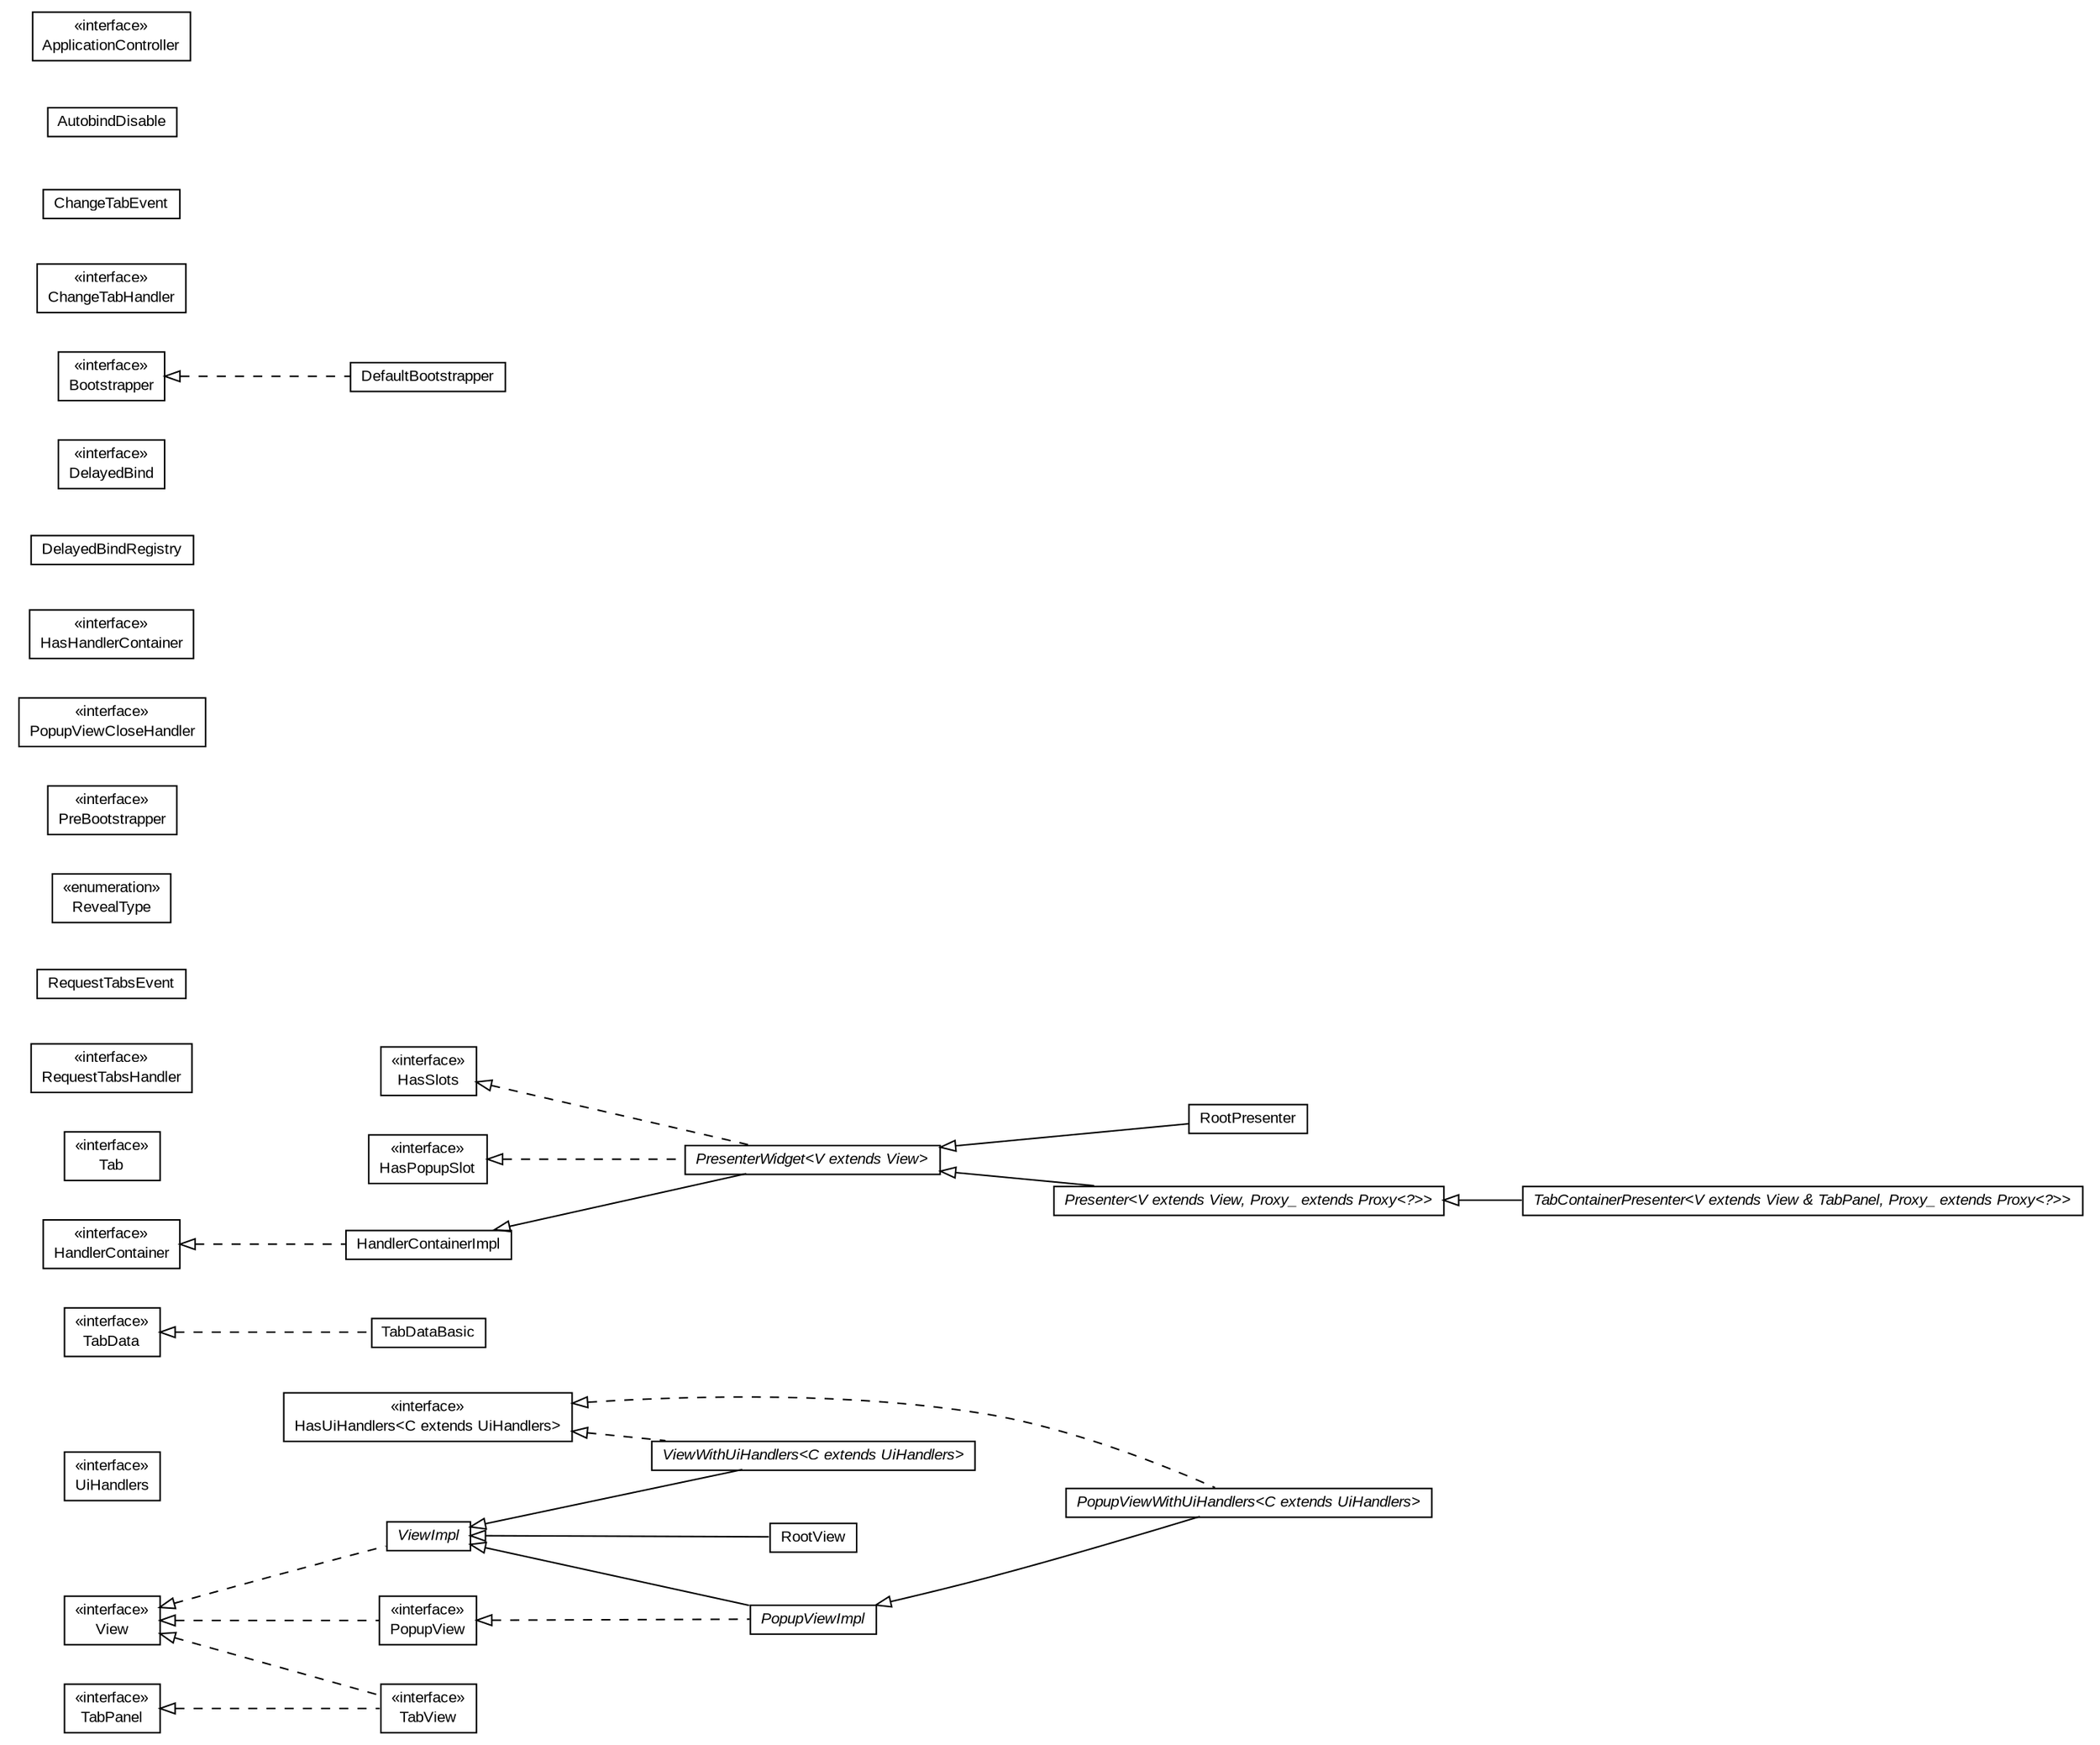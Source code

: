 #!/usr/local/bin/dot
#
# Class diagram 
# Generated by UMLGraph version R5_6-24-gf6e263 (http://www.umlgraph.org/)
#

digraph G {
	edge [fontname="arial",fontsize=10,labelfontname="arial",labelfontsize=10];
	node [fontname="arial",fontsize=10,shape=plaintext];
	nodesep=0.25;
	ranksep=0.5;
	rankdir=LR;
	// com.gwtplatform.mvp.client.ViewWithUiHandlers<C extends com.gwtplatform.mvp.client.UiHandlers>
	c17003 [label=<<table title="com.gwtplatform.mvp.client.ViewWithUiHandlers" border="0" cellborder="1" cellspacing="0" cellpadding="2" port="p" href="./ViewWithUiHandlers.html">
		<tr><td><table border="0" cellspacing="0" cellpadding="1">
<tr><td align="center" balign="center"><font face="arial italic"> ViewWithUiHandlers&lt;C extends UiHandlers&gt; </font></td></tr>
		</table></td></tr>
		</table>>, URL="./ViewWithUiHandlers.html", fontname="arial", fontcolor="black", fontsize=10.0];
	// com.gwtplatform.mvp.client.ViewImpl
	c17004 [label=<<table title="com.gwtplatform.mvp.client.ViewImpl" border="0" cellborder="1" cellspacing="0" cellpadding="2" port="p" href="./ViewImpl.html">
		<tr><td><table border="0" cellspacing="0" cellpadding="1">
<tr><td align="center" balign="center"><font face="arial italic"> ViewImpl </font></td></tr>
		</table></td></tr>
		</table>>, URL="./ViewImpl.html", fontname="arial", fontcolor="black", fontsize=10.0];
	// com.gwtplatform.mvp.client.View
	c17005 [label=<<table title="com.gwtplatform.mvp.client.View" border="0" cellborder="1" cellspacing="0" cellpadding="2" port="p" href="./View.html">
		<tr><td><table border="0" cellspacing="0" cellpadding="1">
<tr><td align="center" balign="center"> &#171;interface&#187; </td></tr>
<tr><td align="center" balign="center"> View </td></tr>
		</table></td></tr>
		</table>>, URL="./View.html", fontname="arial", fontcolor="black", fontsize=10.0];
	// com.gwtplatform.mvp.client.UiHandlers
	c17006 [label=<<table title="com.gwtplatform.mvp.client.UiHandlers" border="0" cellborder="1" cellspacing="0" cellpadding="2" port="p" href="./UiHandlers.html">
		<tr><td><table border="0" cellspacing="0" cellpadding="1">
<tr><td align="center" balign="center"> &#171;interface&#187; </td></tr>
<tr><td align="center" balign="center"> UiHandlers </td></tr>
		</table></td></tr>
		</table>>, URL="./UiHandlers.html", fontname="arial", fontcolor="black", fontsize=10.0];
	// com.gwtplatform.mvp.client.TabView
	c17007 [label=<<table title="com.gwtplatform.mvp.client.TabView" border="0" cellborder="1" cellspacing="0" cellpadding="2" port="p" href="./TabView.html">
		<tr><td><table border="0" cellspacing="0" cellpadding="1">
<tr><td align="center" balign="center"> &#171;interface&#187; </td></tr>
<tr><td align="center" balign="center"> TabView </td></tr>
		</table></td></tr>
		</table>>, URL="./TabView.html", fontname="arial", fontcolor="black", fontsize=10.0];
	// com.gwtplatform.mvp.client.TabPanel
	c17008 [label=<<table title="com.gwtplatform.mvp.client.TabPanel" border="0" cellborder="1" cellspacing="0" cellpadding="2" port="p" href="./TabPanel.html">
		<tr><td><table border="0" cellspacing="0" cellpadding="1">
<tr><td align="center" balign="center"> &#171;interface&#187; </td></tr>
<tr><td align="center" balign="center"> TabPanel </td></tr>
		</table></td></tr>
		</table>>, URL="./TabPanel.html", fontname="arial", fontcolor="black", fontsize=10.0];
	// com.gwtplatform.mvp.client.TabDataBasic
	c17009 [label=<<table title="com.gwtplatform.mvp.client.TabDataBasic" border="0" cellborder="1" cellspacing="0" cellpadding="2" port="p" href="./TabDataBasic.html">
		<tr><td><table border="0" cellspacing="0" cellpadding="1">
<tr><td align="center" balign="center"> TabDataBasic </td></tr>
		</table></td></tr>
		</table>>, URL="./TabDataBasic.html", fontname="arial", fontcolor="black", fontsize=10.0];
	// com.gwtplatform.mvp.client.TabData
	c17010 [label=<<table title="com.gwtplatform.mvp.client.TabData" border="0" cellborder="1" cellspacing="0" cellpadding="2" port="p" href="./TabData.html">
		<tr><td><table border="0" cellspacing="0" cellpadding="1">
<tr><td align="center" balign="center"> &#171;interface&#187; </td></tr>
<tr><td align="center" balign="center"> TabData </td></tr>
		</table></td></tr>
		</table>>, URL="./TabData.html", fontname="arial", fontcolor="black", fontsize=10.0];
	// com.gwtplatform.mvp.client.TabContainerPresenter<V extends com.gwtplatform.mvp.client.View & com.gwtplatform.mvp.client.TabPanel, Proxy_ extends com.gwtplatform.mvp.client.proxy.Proxy<?>>
	c17011 [label=<<table title="com.gwtplatform.mvp.client.TabContainerPresenter" border="0" cellborder="1" cellspacing="0" cellpadding="2" port="p" href="./TabContainerPresenter.html">
		<tr><td><table border="0" cellspacing="0" cellpadding="1">
<tr><td align="center" balign="center"><font face="arial italic"> TabContainerPresenter&lt;V extends View &amp; TabPanel, Proxy_ extends Proxy&lt;?&gt;&gt; </font></td></tr>
		</table></td></tr>
		</table>>, URL="./TabContainerPresenter.html", fontname="arial", fontcolor="black", fontsize=10.0];
	// com.gwtplatform.mvp.client.Tab
	c17012 [label=<<table title="com.gwtplatform.mvp.client.Tab" border="0" cellborder="1" cellspacing="0" cellpadding="2" port="p" href="./Tab.html">
		<tr><td><table border="0" cellspacing="0" cellpadding="1">
<tr><td align="center" balign="center"> &#171;interface&#187; </td></tr>
<tr><td align="center" balign="center"> Tab </td></tr>
		</table></td></tr>
		</table>>, URL="./Tab.html", fontname="arial", fontcolor="black", fontsize=10.0];
	// com.gwtplatform.mvp.client.RootPresenter
	c17013 [label=<<table title="com.gwtplatform.mvp.client.RootPresenter" border="0" cellborder="1" cellspacing="0" cellpadding="2" port="p" href="./RootPresenter.html">
		<tr><td><table border="0" cellspacing="0" cellpadding="1">
<tr><td align="center" balign="center"> RootPresenter </td></tr>
		</table></td></tr>
		</table>>, URL="./RootPresenter.html", fontname="arial", fontcolor="black", fontsize=10.0];
	// com.gwtplatform.mvp.client.RootPresenter.RootView
	c17014 [label=<<table title="com.gwtplatform.mvp.client.RootPresenter.RootView" border="0" cellborder="1" cellspacing="0" cellpadding="2" port="p" href="./RootPresenter.RootView.html">
		<tr><td><table border="0" cellspacing="0" cellpadding="1">
<tr><td align="center" balign="center"> RootView </td></tr>
		</table></td></tr>
		</table>>, URL="./RootPresenter.RootView.html", fontname="arial", fontcolor="black", fontsize=10.0];
	// com.gwtplatform.mvp.client.RequestTabsHandler
	c17015 [label=<<table title="com.gwtplatform.mvp.client.RequestTabsHandler" border="0" cellborder="1" cellspacing="0" cellpadding="2" port="p" href="./RequestTabsHandler.html">
		<tr><td><table border="0" cellspacing="0" cellpadding="1">
<tr><td align="center" balign="center"> &#171;interface&#187; </td></tr>
<tr><td align="center" balign="center"> RequestTabsHandler </td></tr>
		</table></td></tr>
		</table>>, URL="./RequestTabsHandler.html", fontname="arial", fontcolor="black", fontsize=10.0];
	// com.gwtplatform.mvp.client.RequestTabsEvent
	c17016 [label=<<table title="com.gwtplatform.mvp.client.RequestTabsEvent" border="0" cellborder="1" cellspacing="0" cellpadding="2" port="p" href="./RequestTabsEvent.html">
		<tr><td><table border="0" cellspacing="0" cellpadding="1">
<tr><td align="center" balign="center"> RequestTabsEvent </td></tr>
		</table></td></tr>
		</table>>, URL="./RequestTabsEvent.html", fontname="arial", fontcolor="black", fontsize=10.0];
	// com.gwtplatform.mvp.client.PresenterWidget<V extends com.gwtplatform.mvp.client.View>
	c17017 [label=<<table title="com.gwtplatform.mvp.client.PresenterWidget" border="0" cellborder="1" cellspacing="0" cellpadding="2" port="p" href="./PresenterWidget.html">
		<tr><td><table border="0" cellspacing="0" cellpadding="1">
<tr><td align="center" balign="center"><font face="arial italic"> PresenterWidget&lt;V extends View&gt; </font></td></tr>
		</table></td></tr>
		</table>>, URL="./PresenterWidget.html", fontname="arial", fontcolor="black", fontsize=10.0];
	// com.gwtplatform.mvp.client.Presenter<V extends com.gwtplatform.mvp.client.View, Proxy_ extends com.gwtplatform.mvp.client.proxy.Proxy<?>>
	c17018 [label=<<table title="com.gwtplatform.mvp.client.Presenter" border="0" cellborder="1" cellspacing="0" cellpadding="2" port="p" href="./Presenter.html">
		<tr><td><table border="0" cellspacing="0" cellpadding="1">
<tr><td align="center" balign="center"><font face="arial italic"> Presenter&lt;V extends View, Proxy_ extends Proxy&lt;?&gt;&gt; </font></td></tr>
		</table></td></tr>
		</table>>, URL="./Presenter.html", fontname="arial", fontcolor="black", fontsize=10.0];
	// com.gwtplatform.mvp.client.Presenter.RevealType
	c17019 [label=<<table title="com.gwtplatform.mvp.client.Presenter.RevealType" border="0" cellborder="1" cellspacing="0" cellpadding="2" port="p" href="./Presenter.RevealType.html">
		<tr><td><table border="0" cellspacing="0" cellpadding="1">
<tr><td align="center" balign="center"> &#171;enumeration&#187; </td></tr>
<tr><td align="center" balign="center"> RevealType </td></tr>
		</table></td></tr>
		</table>>, URL="./Presenter.RevealType.html", fontname="arial", fontcolor="black", fontsize=10.0];
	// com.gwtplatform.mvp.client.PreBootstrapper
	c17020 [label=<<table title="com.gwtplatform.mvp.client.PreBootstrapper" border="0" cellborder="1" cellspacing="0" cellpadding="2" port="p" href="./PreBootstrapper.html">
		<tr><td><table border="0" cellspacing="0" cellpadding="1">
<tr><td align="center" balign="center"> &#171;interface&#187; </td></tr>
<tr><td align="center" balign="center"> PreBootstrapper </td></tr>
		</table></td></tr>
		</table>>, URL="./PreBootstrapper.html", fontname="arial", fontcolor="black", fontsize=10.0];
	// com.gwtplatform.mvp.client.PopupViewWithUiHandlers<C extends com.gwtplatform.mvp.client.UiHandlers>
	c17021 [label=<<table title="com.gwtplatform.mvp.client.PopupViewWithUiHandlers" border="0" cellborder="1" cellspacing="0" cellpadding="2" port="p" href="./PopupViewWithUiHandlers.html">
		<tr><td><table border="0" cellspacing="0" cellpadding="1">
<tr><td align="center" balign="center"><font face="arial italic"> PopupViewWithUiHandlers&lt;C extends UiHandlers&gt; </font></td></tr>
		</table></td></tr>
		</table>>, URL="./PopupViewWithUiHandlers.html", fontname="arial", fontcolor="black", fontsize=10.0];
	// com.gwtplatform.mvp.client.PopupViewImpl
	c17022 [label=<<table title="com.gwtplatform.mvp.client.PopupViewImpl" border="0" cellborder="1" cellspacing="0" cellpadding="2" port="p" href="./PopupViewImpl.html">
		<tr><td><table border="0" cellspacing="0" cellpadding="1">
<tr><td align="center" balign="center"><font face="arial italic"> PopupViewImpl </font></td></tr>
		</table></td></tr>
		</table>>, URL="./PopupViewImpl.html", fontname="arial", fontcolor="black", fontsize=10.0];
	// com.gwtplatform.mvp.client.PopupViewCloseHandler
	c17023 [label=<<table title="com.gwtplatform.mvp.client.PopupViewCloseHandler" border="0" cellborder="1" cellspacing="0" cellpadding="2" port="p" href="./PopupViewCloseHandler.html">
		<tr><td><table border="0" cellspacing="0" cellpadding="1">
<tr><td align="center" balign="center"> &#171;interface&#187; </td></tr>
<tr><td align="center" balign="center"> PopupViewCloseHandler </td></tr>
		</table></td></tr>
		</table>>, URL="./PopupViewCloseHandler.html", fontname="arial", fontcolor="black", fontsize=10.0];
	// com.gwtplatform.mvp.client.PopupView
	c17024 [label=<<table title="com.gwtplatform.mvp.client.PopupView" border="0" cellborder="1" cellspacing="0" cellpadding="2" port="p" href="./PopupView.html">
		<tr><td><table border="0" cellspacing="0" cellpadding="1">
<tr><td align="center" balign="center"> &#171;interface&#187; </td></tr>
<tr><td align="center" balign="center"> PopupView </td></tr>
		</table></td></tr>
		</table>>, URL="./PopupView.html", fontname="arial", fontcolor="black", fontsize=10.0];
	// com.gwtplatform.mvp.client.HasUiHandlers<C extends com.gwtplatform.mvp.client.UiHandlers>
	c17025 [label=<<table title="com.gwtplatform.mvp.client.HasUiHandlers" border="0" cellborder="1" cellspacing="0" cellpadding="2" port="p" href="./HasUiHandlers.html">
		<tr><td><table border="0" cellspacing="0" cellpadding="1">
<tr><td align="center" balign="center"> &#171;interface&#187; </td></tr>
<tr><td align="center" balign="center"> HasUiHandlers&lt;C extends UiHandlers&gt; </td></tr>
		</table></td></tr>
		</table>>, URL="./HasUiHandlers.html", fontname="arial", fontcolor="black", fontsize=10.0];
	// com.gwtplatform.mvp.client.HasSlots
	c17026 [label=<<table title="com.gwtplatform.mvp.client.HasSlots" border="0" cellborder="1" cellspacing="0" cellpadding="2" port="p" href="./HasSlots.html">
		<tr><td><table border="0" cellspacing="0" cellpadding="1">
<tr><td align="center" balign="center"> &#171;interface&#187; </td></tr>
<tr><td align="center" balign="center"> HasSlots </td></tr>
		</table></td></tr>
		</table>>, URL="./HasSlots.html", fontname="arial", fontcolor="black", fontsize=10.0];
	// com.gwtplatform.mvp.client.HasPopupSlot
	c17027 [label=<<table title="com.gwtplatform.mvp.client.HasPopupSlot" border="0" cellborder="1" cellspacing="0" cellpadding="2" port="p" href="./HasPopupSlot.html">
		<tr><td><table border="0" cellspacing="0" cellpadding="1">
<tr><td align="center" balign="center"> &#171;interface&#187; </td></tr>
<tr><td align="center" balign="center"> HasPopupSlot </td></tr>
		</table></td></tr>
		</table>>, URL="./HasPopupSlot.html", fontname="arial", fontcolor="black", fontsize=10.0];
	// com.gwtplatform.mvp.client.HasHandlerContainer
	c17028 [label=<<table title="com.gwtplatform.mvp.client.HasHandlerContainer" border="0" cellborder="1" cellspacing="0" cellpadding="2" port="p" href="./HasHandlerContainer.html">
		<tr><td><table border="0" cellspacing="0" cellpadding="1">
<tr><td align="center" balign="center"> &#171;interface&#187; </td></tr>
<tr><td align="center" balign="center"> HasHandlerContainer </td></tr>
		</table></td></tr>
		</table>>, URL="./HasHandlerContainer.html", fontname="arial", fontcolor="black", fontsize=10.0];
	// com.gwtplatform.mvp.client.HandlerContainerImpl
	c17029 [label=<<table title="com.gwtplatform.mvp.client.HandlerContainerImpl" border="0" cellborder="1" cellspacing="0" cellpadding="2" port="p" href="./HandlerContainerImpl.html">
		<tr><td><table border="0" cellspacing="0" cellpadding="1">
<tr><td align="center" balign="center"> HandlerContainerImpl </td></tr>
		</table></td></tr>
		</table>>, URL="./HandlerContainerImpl.html", fontname="arial", fontcolor="black", fontsize=10.0];
	// com.gwtplatform.mvp.client.HandlerContainer
	c17030 [label=<<table title="com.gwtplatform.mvp.client.HandlerContainer" border="0" cellborder="1" cellspacing="0" cellpadding="2" port="p" href="./HandlerContainer.html">
		<tr><td><table border="0" cellspacing="0" cellpadding="1">
<tr><td align="center" balign="center"> &#171;interface&#187; </td></tr>
<tr><td align="center" balign="center"> HandlerContainer </td></tr>
		</table></td></tr>
		</table>>, URL="./HandlerContainer.html", fontname="arial", fontcolor="black", fontsize=10.0];
	// com.gwtplatform.mvp.client.DelayedBindRegistry
	c17031 [label=<<table title="com.gwtplatform.mvp.client.DelayedBindRegistry" border="0" cellborder="1" cellspacing="0" cellpadding="2" port="p" href="./DelayedBindRegistry.html">
		<tr><td><table border="0" cellspacing="0" cellpadding="1">
<tr><td align="center" balign="center"> DelayedBindRegistry </td></tr>
		</table></td></tr>
		</table>>, URL="./DelayedBindRegistry.html", fontname="arial", fontcolor="black", fontsize=10.0];
	// com.gwtplatform.mvp.client.DelayedBind
	c17032 [label=<<table title="com.gwtplatform.mvp.client.DelayedBind" border="0" cellborder="1" cellspacing="0" cellpadding="2" port="p" href="./DelayedBind.html">
		<tr><td><table border="0" cellspacing="0" cellpadding="1">
<tr><td align="center" balign="center"> &#171;interface&#187; </td></tr>
<tr><td align="center" balign="center"> DelayedBind </td></tr>
		</table></td></tr>
		</table>>, URL="./DelayedBind.html", fontname="arial", fontcolor="black", fontsize=10.0];
	// com.gwtplatform.mvp.client.DefaultBootstrapper
	c17033 [label=<<table title="com.gwtplatform.mvp.client.DefaultBootstrapper" border="0" cellborder="1" cellspacing="0" cellpadding="2" port="p" href="./DefaultBootstrapper.html">
		<tr><td><table border="0" cellspacing="0" cellpadding="1">
<tr><td align="center" balign="center"> DefaultBootstrapper </td></tr>
		</table></td></tr>
		</table>>, URL="./DefaultBootstrapper.html", fontname="arial", fontcolor="black", fontsize=10.0];
	// com.gwtplatform.mvp.client.ChangeTabHandler
	c17034 [label=<<table title="com.gwtplatform.mvp.client.ChangeTabHandler" border="0" cellborder="1" cellspacing="0" cellpadding="2" port="p" href="./ChangeTabHandler.html">
		<tr><td><table border="0" cellspacing="0" cellpadding="1">
<tr><td align="center" balign="center"> &#171;interface&#187; </td></tr>
<tr><td align="center" balign="center"> ChangeTabHandler </td></tr>
		</table></td></tr>
		</table>>, URL="./ChangeTabHandler.html", fontname="arial", fontcolor="black", fontsize=10.0];
	// com.gwtplatform.mvp.client.ChangeTabEvent
	c17035 [label=<<table title="com.gwtplatform.mvp.client.ChangeTabEvent" border="0" cellborder="1" cellspacing="0" cellpadding="2" port="p" href="./ChangeTabEvent.html">
		<tr><td><table border="0" cellspacing="0" cellpadding="1">
<tr><td align="center" balign="center"> ChangeTabEvent </td></tr>
		</table></td></tr>
		</table>>, URL="./ChangeTabEvent.html", fontname="arial", fontcolor="black", fontsize=10.0];
	// com.gwtplatform.mvp.client.Bootstrapper
	c17036 [label=<<table title="com.gwtplatform.mvp.client.Bootstrapper" border="0" cellborder="1" cellspacing="0" cellpadding="2" port="p" href="./Bootstrapper.html">
		<tr><td><table border="0" cellspacing="0" cellpadding="1">
<tr><td align="center" balign="center"> &#171;interface&#187; </td></tr>
<tr><td align="center" balign="center"> Bootstrapper </td></tr>
		</table></td></tr>
		</table>>, URL="./Bootstrapper.html", fontname="arial", fontcolor="black", fontsize=10.0];
	// com.gwtplatform.mvp.client.AutobindDisable
	c17037 [label=<<table title="com.gwtplatform.mvp.client.AutobindDisable" border="0" cellborder="1" cellspacing="0" cellpadding="2" port="p" href="./AutobindDisable.html">
		<tr><td><table border="0" cellspacing="0" cellpadding="1">
<tr><td align="center" balign="center"> AutobindDisable </td></tr>
		</table></td></tr>
		</table>>, URL="./AutobindDisable.html", fontname="arial", fontcolor="black", fontsize=10.0];
	// com.gwtplatform.mvp.client.ApplicationController
	c17038 [label=<<table title="com.gwtplatform.mvp.client.ApplicationController" border="0" cellborder="1" cellspacing="0" cellpadding="2" port="p" href="./ApplicationController.html">
		<tr><td><table border="0" cellspacing="0" cellpadding="1">
<tr><td align="center" balign="center"> &#171;interface&#187; </td></tr>
<tr><td align="center" balign="center"> ApplicationController </td></tr>
		</table></td></tr>
		</table>>, URL="./ApplicationController.html", fontname="arial", fontcolor="black", fontsize=10.0];
	//com.gwtplatform.mvp.client.ViewWithUiHandlers<C extends com.gwtplatform.mvp.client.UiHandlers> extends com.gwtplatform.mvp.client.ViewImpl
	c17004:p -> c17003:p [dir=back,arrowtail=empty];
	//com.gwtplatform.mvp.client.ViewWithUiHandlers<C extends com.gwtplatform.mvp.client.UiHandlers> implements com.gwtplatform.mvp.client.HasUiHandlers<C extends com.gwtplatform.mvp.client.UiHandlers>
	c17025:p -> c17003:p [dir=back,arrowtail=empty,style=dashed];
	//com.gwtplatform.mvp.client.ViewImpl implements com.gwtplatform.mvp.client.View
	c17005:p -> c17004:p [dir=back,arrowtail=empty,style=dashed];
	//com.gwtplatform.mvp.client.TabView implements com.gwtplatform.mvp.client.View
	c17005:p -> c17007:p [dir=back,arrowtail=empty,style=dashed];
	//com.gwtplatform.mvp.client.TabView implements com.gwtplatform.mvp.client.TabPanel
	c17008:p -> c17007:p [dir=back,arrowtail=empty,style=dashed];
	//com.gwtplatform.mvp.client.TabDataBasic implements com.gwtplatform.mvp.client.TabData
	c17010:p -> c17009:p [dir=back,arrowtail=empty,style=dashed];
	//com.gwtplatform.mvp.client.TabContainerPresenter<V extends com.gwtplatform.mvp.client.View & com.gwtplatform.mvp.client.TabPanel, Proxy_ extends com.gwtplatform.mvp.client.proxy.Proxy<?>> extends com.gwtplatform.mvp.client.Presenter<V, Proxy_>
	c17018:p -> c17011:p [dir=back,arrowtail=empty];
	//com.gwtplatform.mvp.client.RootPresenter extends com.gwtplatform.mvp.client.PresenterWidget<com.gwtplatform.mvp.client.RootPresenter.RootView>
	c17017:p -> c17013:p [dir=back,arrowtail=empty];
	//com.gwtplatform.mvp.client.RootPresenter.RootView extends com.gwtplatform.mvp.client.ViewImpl
	c17004:p -> c17014:p [dir=back,arrowtail=empty];
	//com.gwtplatform.mvp.client.PresenterWidget<V extends com.gwtplatform.mvp.client.View> extends com.gwtplatform.mvp.client.HandlerContainerImpl
	c17029:p -> c17017:p [dir=back,arrowtail=empty];
	//com.gwtplatform.mvp.client.PresenterWidget<V extends com.gwtplatform.mvp.client.View> implements com.gwtplatform.mvp.client.HasSlots
	c17026:p -> c17017:p [dir=back,arrowtail=empty,style=dashed];
	//com.gwtplatform.mvp.client.PresenterWidget<V extends com.gwtplatform.mvp.client.View> implements com.gwtplatform.mvp.client.HasPopupSlot
	c17027:p -> c17017:p [dir=back,arrowtail=empty,style=dashed];
	//com.gwtplatform.mvp.client.Presenter<V extends com.gwtplatform.mvp.client.View, Proxy_ extends com.gwtplatform.mvp.client.proxy.Proxy<?>> extends com.gwtplatform.mvp.client.PresenterWidget<V>
	c17017:p -> c17018:p [dir=back,arrowtail=empty];
	//com.gwtplatform.mvp.client.PopupViewWithUiHandlers<C extends com.gwtplatform.mvp.client.UiHandlers> extends com.gwtplatform.mvp.client.PopupViewImpl
	c17022:p -> c17021:p [dir=back,arrowtail=empty];
	//com.gwtplatform.mvp.client.PopupViewWithUiHandlers<C extends com.gwtplatform.mvp.client.UiHandlers> implements com.gwtplatform.mvp.client.HasUiHandlers<C extends com.gwtplatform.mvp.client.UiHandlers>
	c17025:p -> c17021:p [dir=back,arrowtail=empty,style=dashed];
	//com.gwtplatform.mvp.client.PopupViewImpl extends com.gwtplatform.mvp.client.ViewImpl
	c17004:p -> c17022:p [dir=back,arrowtail=empty];
	//com.gwtplatform.mvp.client.PopupViewImpl implements com.gwtplatform.mvp.client.PopupView
	c17024:p -> c17022:p [dir=back,arrowtail=empty,style=dashed];
	//com.gwtplatform.mvp.client.PopupView implements com.gwtplatform.mvp.client.View
	c17005:p -> c17024:p [dir=back,arrowtail=empty,style=dashed];
	//com.gwtplatform.mvp.client.HandlerContainerImpl implements com.gwtplatform.mvp.client.HandlerContainer
	c17030:p -> c17029:p [dir=back,arrowtail=empty,style=dashed];
	//com.gwtplatform.mvp.client.DefaultBootstrapper implements com.gwtplatform.mvp.client.Bootstrapper
	c17036:p -> c17033:p [dir=back,arrowtail=empty,style=dashed];
}

